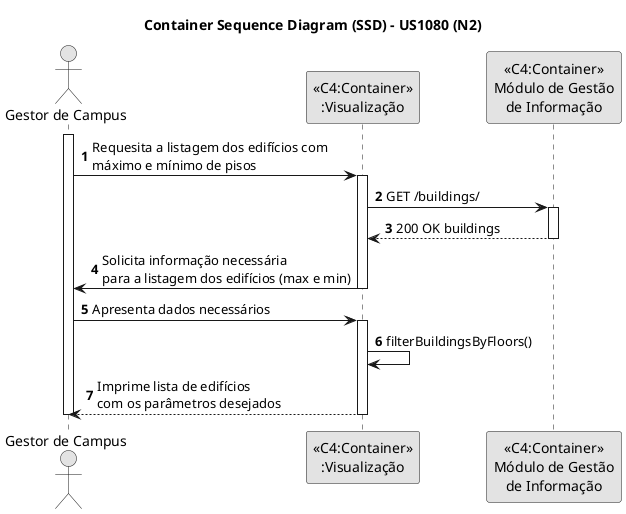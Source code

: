 @startuml
skinparam monochrome true
skinparam packageStyle rectangle
skinparam shadowing false

title Container Sequence Diagram (SSD) - US1080 (N2)

autonumber

actor "Gestor de Campus"

activate "Gestor de Campus"
"Gestor de Campus" -> "<<C4:Container>>\n:Visualização": Requesita a listagem dos edifícios com\nmáximo e mínimo de pisos
activate "<<C4:Container>>\n:Visualização"
"<<C4:Container>>\n:Visualização" -> "<<C4:Container>>\nMódulo de Gestão\nde Informação": GET /buildings/
activate "<<C4:Container>>\nMódulo de Gestão\nde Informação"
"<<C4:Container>>\nMódulo de Gestão\nde Informação" --> "<<C4:Container>>\n:Visualização": 200 OK buildings
deactivate "<<C4:Container>>\nMódulo de Gestão\nde Informação"
"<<C4:Container>>\n:Visualização" -> "Gestor de Campus": Solicita informação necessária\npara a listagem dos edifícios (max e min)
deactivate "<<C4:Container>>\n:Visualização"
"Gestor de Campus" -> "<<C4:Container>>\n:Visualização": Apresenta dados necessários
activate "<<C4:Container>>\n:Visualização"
"<<C4:Container>>\n:Visualização" -> "<<C4:Container>>\n:Visualização": filterBuildingsByFloors()
"Gestor de Campus" <-- "<<C4:Container>>\n:Visualização": Imprime lista de edifícios\ncom os parâmetros desejados
deactivate "<<C4:Container>>\n:Visualização"
deactivate "Gestor de Campus"

@enduml